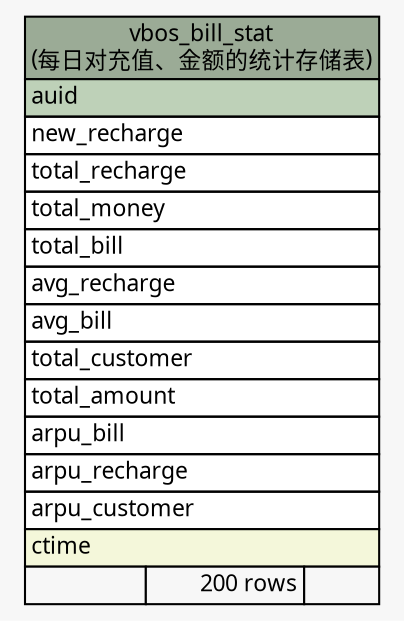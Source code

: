 // dot 2.26.0 on Linux 2.6.32-504.3.3.el6.x86_64
// SchemaSpy rev Unknown
digraph "vbos_bill_stat" {
  graph [
    rankdir="RL"
    bgcolor="#f7f7f7"
    nodesep="0.18"
    ranksep="0.46"
    fontname="Microsoft YaHei"
    fontsize="11"
  ];
  node [
    fontname="Microsoft YaHei"
    fontsize="11"
    shape="plaintext"
  ];
  edge [
    arrowsize="0.8"
  ];
  "vbos_bill_stat" [
    label=<
    <TABLE BORDER="0" CELLBORDER="1" CELLSPACING="0" BGCOLOR="#ffffff">
      <TR><TD COLSPAN="3" BGCOLOR="#9bab96" ALIGN="CENTER">vbos_bill_stat<br/>(每日对充值、金额的统计存储表)</TD></TR>
      <TR><TD PORT="auid" COLSPAN="3" BGCOLOR="#bed1b8" ALIGN="LEFT">auid</TD></TR>
      <TR><TD PORT="new_recharge" COLSPAN="3" ALIGN="LEFT">new_recharge</TD></TR>
      <TR><TD PORT="total_recharge" COLSPAN="3" ALIGN="LEFT">total_recharge</TD></TR>
      <TR><TD PORT="total_money" COLSPAN="3" ALIGN="LEFT">total_money</TD></TR>
      <TR><TD PORT="total_bill" COLSPAN="3" ALIGN="LEFT">total_bill</TD></TR>
      <TR><TD PORT="avg_recharge" COLSPAN="3" ALIGN="LEFT">avg_recharge</TD></TR>
      <TR><TD PORT="avg_bill" COLSPAN="3" ALIGN="LEFT">avg_bill</TD></TR>
      <TR><TD PORT="total_customer" COLSPAN="3" ALIGN="LEFT">total_customer</TD></TR>
      <TR><TD PORT="total_amount" COLSPAN="3" ALIGN="LEFT">total_amount</TD></TR>
      <TR><TD PORT="arpu_bill" COLSPAN="3" ALIGN="LEFT">arpu_bill</TD></TR>
      <TR><TD PORT="arpu_recharge" COLSPAN="3" ALIGN="LEFT">arpu_recharge</TD></TR>
      <TR><TD PORT="arpu_customer" COLSPAN="3" ALIGN="LEFT">arpu_customer</TD></TR>
      <TR><TD PORT="ctime" COLSPAN="3" BGCOLOR="#f4f7da" ALIGN="LEFT">ctime</TD></TR>
      <TR><TD ALIGN="LEFT" BGCOLOR="#f7f7f7">  </TD><TD ALIGN="RIGHT" BGCOLOR="#f7f7f7">200 rows</TD><TD ALIGN="RIGHT" BGCOLOR="#f7f7f7">  </TD></TR>
    </TABLE>>
    URL="tables/vbos_bill_stat.html"
    tooltip="vbos_bill_stat"
  ];
}

